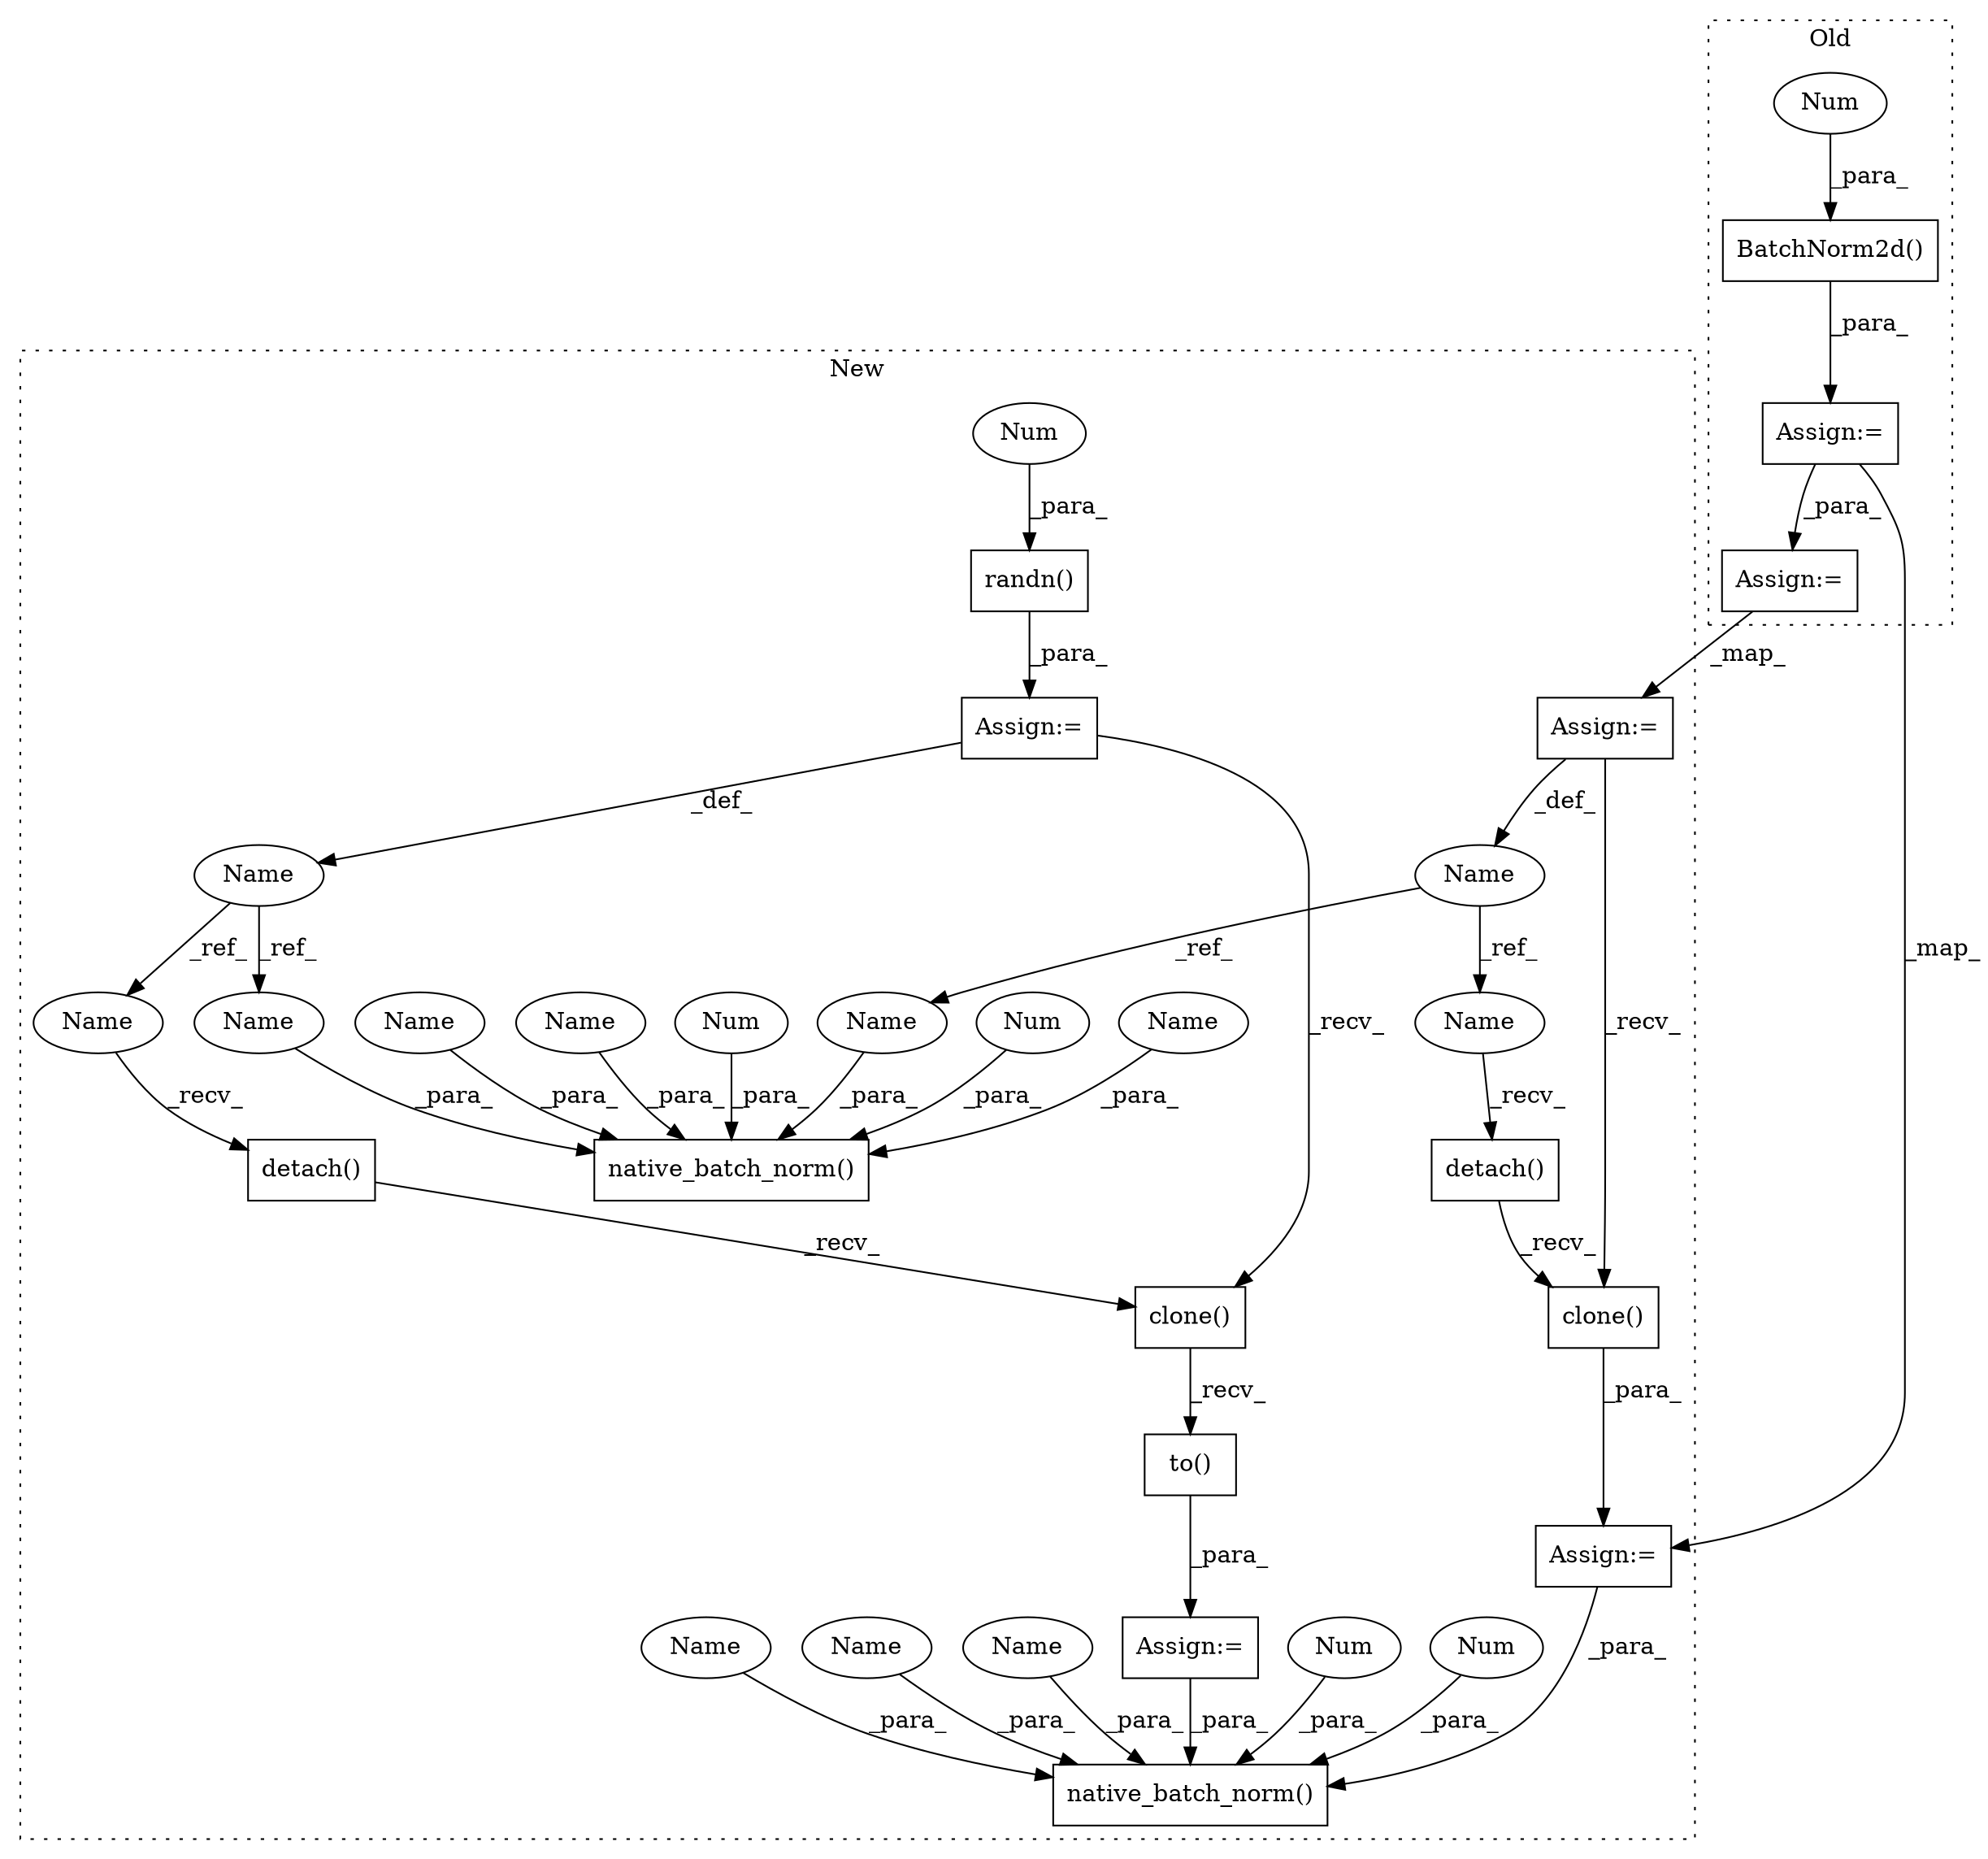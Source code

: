 digraph G {
subgraph cluster0 {
1 [label="BatchNorm2d()" a="75" s="3350,3372" l="21,1" shape="box"];
10 [label="Num" a="76" s="3371" l="1" shape="ellipse"];
20 [label="Assign:=" a="68" s="3531" l="3" shape="box"];
22 [label="Assign:=" a="68" s="3347" l="3" shape="box"];
label = "Old";
style="dotted";
}
subgraph cluster1 {
2 [label="native_batch_norm()" a="75" s="3652,3729" l="33,1" shape="box"];
3 [label="randn()" a="75" s="3399,3412" l="12,16" shape="box"];
4 [label="Name" a="87" s="3345" l="6" shape="ellipse"];
5 [label="detach()" a="75" s="3832" l="15" shape="box"];
6 [label="Name" a="87" s="3392" l="4" shape="ellipse"];
7 [label="detach()" a="75" s="3894" l="13" shape="box"];
8 [label="native_batch_norm()" a="75" s="3989,4081" l="33,1" shape="box"];
9 [label="to()" a="75" s="3894" l="39" shape="box"];
11 [label="Num" a="76" s="3411" l="1" shape="ellipse"];
12 [label="Num" a="76" s="4077" l="4" shape="ellipse"];
13 [label="Num" a="76" s="4072" l="3" shape="ellipse"];
14 [label="Num" a="76" s="3720" l="3" shape="ellipse"];
15 [label="Num" a="76" s="3725" l="4" shape="ellipse"];
16 [label="Assign:=" a="68" s="3396" l="3" shape="box"];
17 [label="Assign:=" a="68" s="3891" l="3" shape="box"];
18 [label="clone()" a="75" s="3894" l="21" shape="box"];
19 [label="Assign:=" a="68" s="3351" l="3" shape="box"];
21 [label="clone()" a="75" s="3832" l="23" shape="box"];
23 [label="Assign:=" a="68" s="3829" l="3" shape="box"];
24 [label="Name" a="87" s="3688" l="6" shape="ellipse"];
25 [label="Name" a="87" s="3832" l="6" shape="ellipse"];
26 [label="Name" a="87" s="3714" l="4" shape="ellipse"];
27 [label="Name" a="87" s="4066" l="4" shape="ellipse"];
28 [label="Name" a="87" s="3696" l="4" shape="ellipse"];
29 [label="Name" a="87" s="3894" l="4" shape="ellipse"];
30 [label="Name" a="87" s="3702" l="4" shape="ellipse"];
31 [label="Name" a="87" s="3708" l="4" shape="ellipse"];
32 [label="Name" a="87" s="4060" l="4" shape="ellipse"];
33 [label="Name" a="87" s="4054" l="4" shape="ellipse"];
label = "New";
style="dotted";
}
1 -> 22 [label="_para_"];
3 -> 16 [label="_para_"];
4 -> 24 [label="_ref_"];
4 -> 25 [label="_ref_"];
5 -> 21 [label="_recv_"];
6 -> 29 [label="_ref_"];
6 -> 28 [label="_ref_"];
7 -> 18 [label="_recv_"];
9 -> 17 [label="_para_"];
10 -> 1 [label="_para_"];
11 -> 3 [label="_para_"];
12 -> 8 [label="_para_"];
13 -> 8 [label="_para_"];
14 -> 2 [label="_para_"];
15 -> 2 [label="_para_"];
16 -> 18 [label="_recv_"];
16 -> 6 [label="_def_"];
17 -> 8 [label="_para_"];
18 -> 9 [label="_recv_"];
19 -> 21 [label="_recv_"];
19 -> 4 [label="_def_"];
20 -> 19 [label="_map_"];
21 -> 23 [label="_para_"];
22 -> 20 [label="_para_"];
22 -> 23 [label="_map_"];
23 -> 8 [label="_para_"];
24 -> 2 [label="_para_"];
25 -> 5 [label="_recv_"];
26 -> 2 [label="_para_"];
27 -> 8 [label="_para_"];
28 -> 2 [label="_para_"];
29 -> 7 [label="_recv_"];
30 -> 2 [label="_para_"];
31 -> 2 [label="_para_"];
32 -> 8 [label="_para_"];
33 -> 8 [label="_para_"];
}